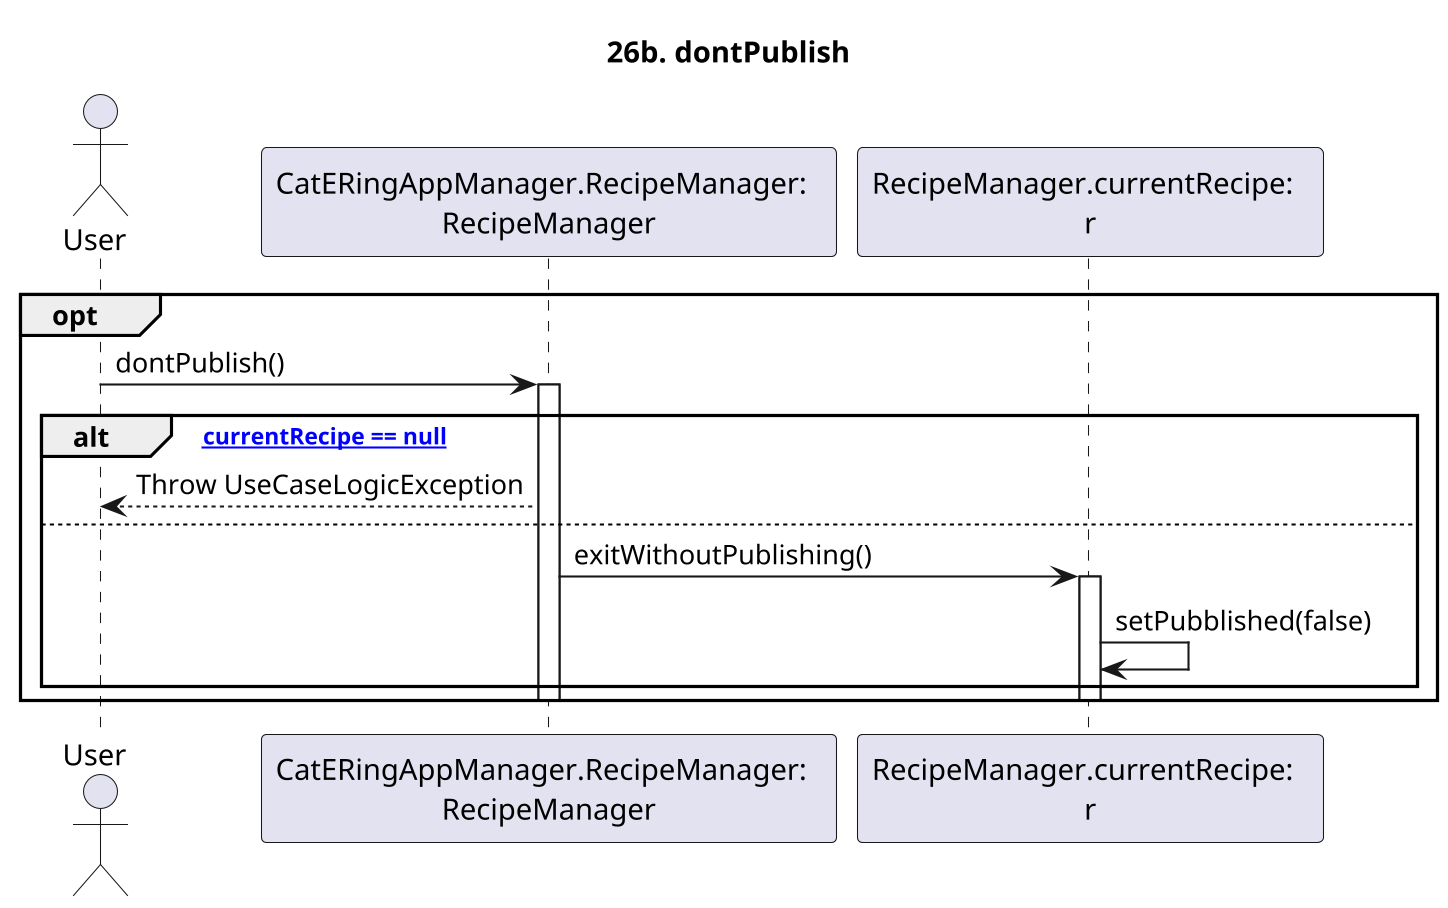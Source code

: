 @startuml

skinparam dpi 200

title: 26b. dontPublish

Actor User
Participant "CatERingAppManager.RecipeManager:  \nRecipeManager" as RM
Participant "RecipeManager.currentRecipe:  \nr" as CR

opt
	User -> RM: dontPublish()
	Activate RM
	alt ["currentRecipe == null"]
		RM --> User: Throw UseCaseLogicException
	else 
		RM -> CR: exitWithoutPublishing()
		Activate CR
		CR -> CR: setPubblished(false)
	end
	Deactivate CR
	Deactivate RM
end

@enduml
